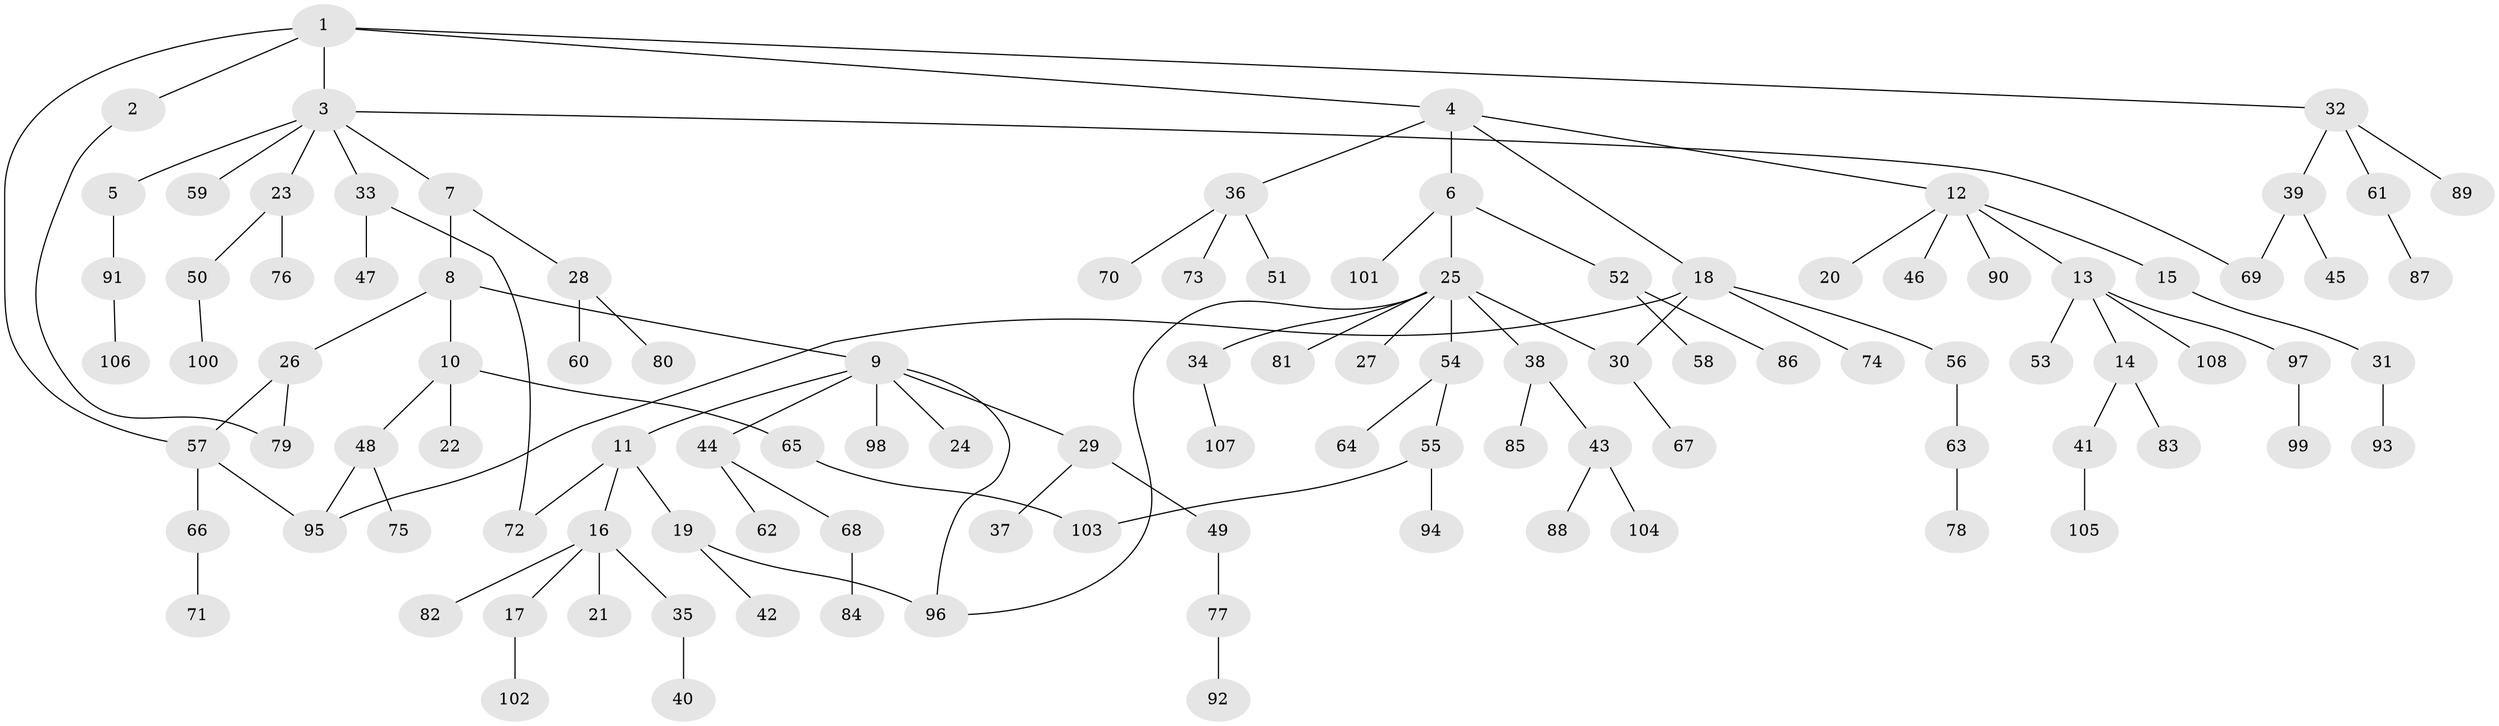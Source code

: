 // Generated by graph-tools (version 1.1) at 2025/25/03/09/25 03:25:34]
// undirected, 108 vertices, 117 edges
graph export_dot {
graph [start="1"]
  node [color=gray90,style=filled];
  1;
  2;
  3;
  4;
  5;
  6;
  7;
  8;
  9;
  10;
  11;
  12;
  13;
  14;
  15;
  16;
  17;
  18;
  19;
  20;
  21;
  22;
  23;
  24;
  25;
  26;
  27;
  28;
  29;
  30;
  31;
  32;
  33;
  34;
  35;
  36;
  37;
  38;
  39;
  40;
  41;
  42;
  43;
  44;
  45;
  46;
  47;
  48;
  49;
  50;
  51;
  52;
  53;
  54;
  55;
  56;
  57;
  58;
  59;
  60;
  61;
  62;
  63;
  64;
  65;
  66;
  67;
  68;
  69;
  70;
  71;
  72;
  73;
  74;
  75;
  76;
  77;
  78;
  79;
  80;
  81;
  82;
  83;
  84;
  85;
  86;
  87;
  88;
  89;
  90;
  91;
  92;
  93;
  94;
  95;
  96;
  97;
  98;
  99;
  100;
  101;
  102;
  103;
  104;
  105;
  106;
  107;
  108;
  1 -- 2;
  1 -- 3;
  1 -- 4;
  1 -- 32;
  1 -- 57;
  2 -- 79;
  3 -- 5;
  3 -- 7;
  3 -- 23;
  3 -- 33;
  3 -- 59;
  3 -- 69;
  4 -- 6;
  4 -- 12;
  4 -- 18;
  4 -- 36;
  5 -- 91;
  6 -- 25;
  6 -- 52;
  6 -- 101;
  7 -- 8;
  7 -- 28;
  8 -- 9;
  8 -- 10;
  8 -- 26;
  9 -- 11;
  9 -- 24;
  9 -- 29;
  9 -- 44;
  9 -- 96;
  9 -- 98;
  10 -- 22;
  10 -- 48;
  10 -- 65;
  11 -- 16;
  11 -- 19;
  11 -- 72;
  12 -- 13;
  12 -- 15;
  12 -- 20;
  12 -- 46;
  12 -- 90;
  13 -- 14;
  13 -- 53;
  13 -- 97;
  13 -- 108;
  14 -- 41;
  14 -- 83;
  15 -- 31;
  16 -- 17;
  16 -- 21;
  16 -- 35;
  16 -- 82;
  17 -- 102;
  18 -- 30;
  18 -- 56;
  18 -- 74;
  18 -- 95;
  19 -- 42;
  19 -- 96;
  23 -- 50;
  23 -- 76;
  25 -- 27;
  25 -- 34;
  25 -- 38;
  25 -- 54;
  25 -- 81;
  25 -- 30;
  25 -- 96;
  26 -- 79;
  26 -- 57;
  28 -- 60;
  28 -- 80;
  29 -- 37;
  29 -- 49;
  30 -- 67;
  31 -- 93;
  32 -- 39;
  32 -- 61;
  32 -- 89;
  33 -- 47;
  33 -- 72;
  34 -- 107;
  35 -- 40;
  36 -- 51;
  36 -- 70;
  36 -- 73;
  38 -- 43;
  38 -- 85;
  39 -- 45;
  39 -- 69;
  41 -- 105;
  43 -- 88;
  43 -- 104;
  44 -- 62;
  44 -- 68;
  48 -- 75;
  48 -- 95;
  49 -- 77;
  50 -- 100;
  52 -- 58;
  52 -- 86;
  54 -- 55;
  54 -- 64;
  55 -- 94;
  55 -- 103;
  56 -- 63;
  57 -- 66;
  57 -- 95;
  61 -- 87;
  63 -- 78;
  65 -- 103;
  66 -- 71;
  68 -- 84;
  77 -- 92;
  91 -- 106;
  97 -- 99;
}
